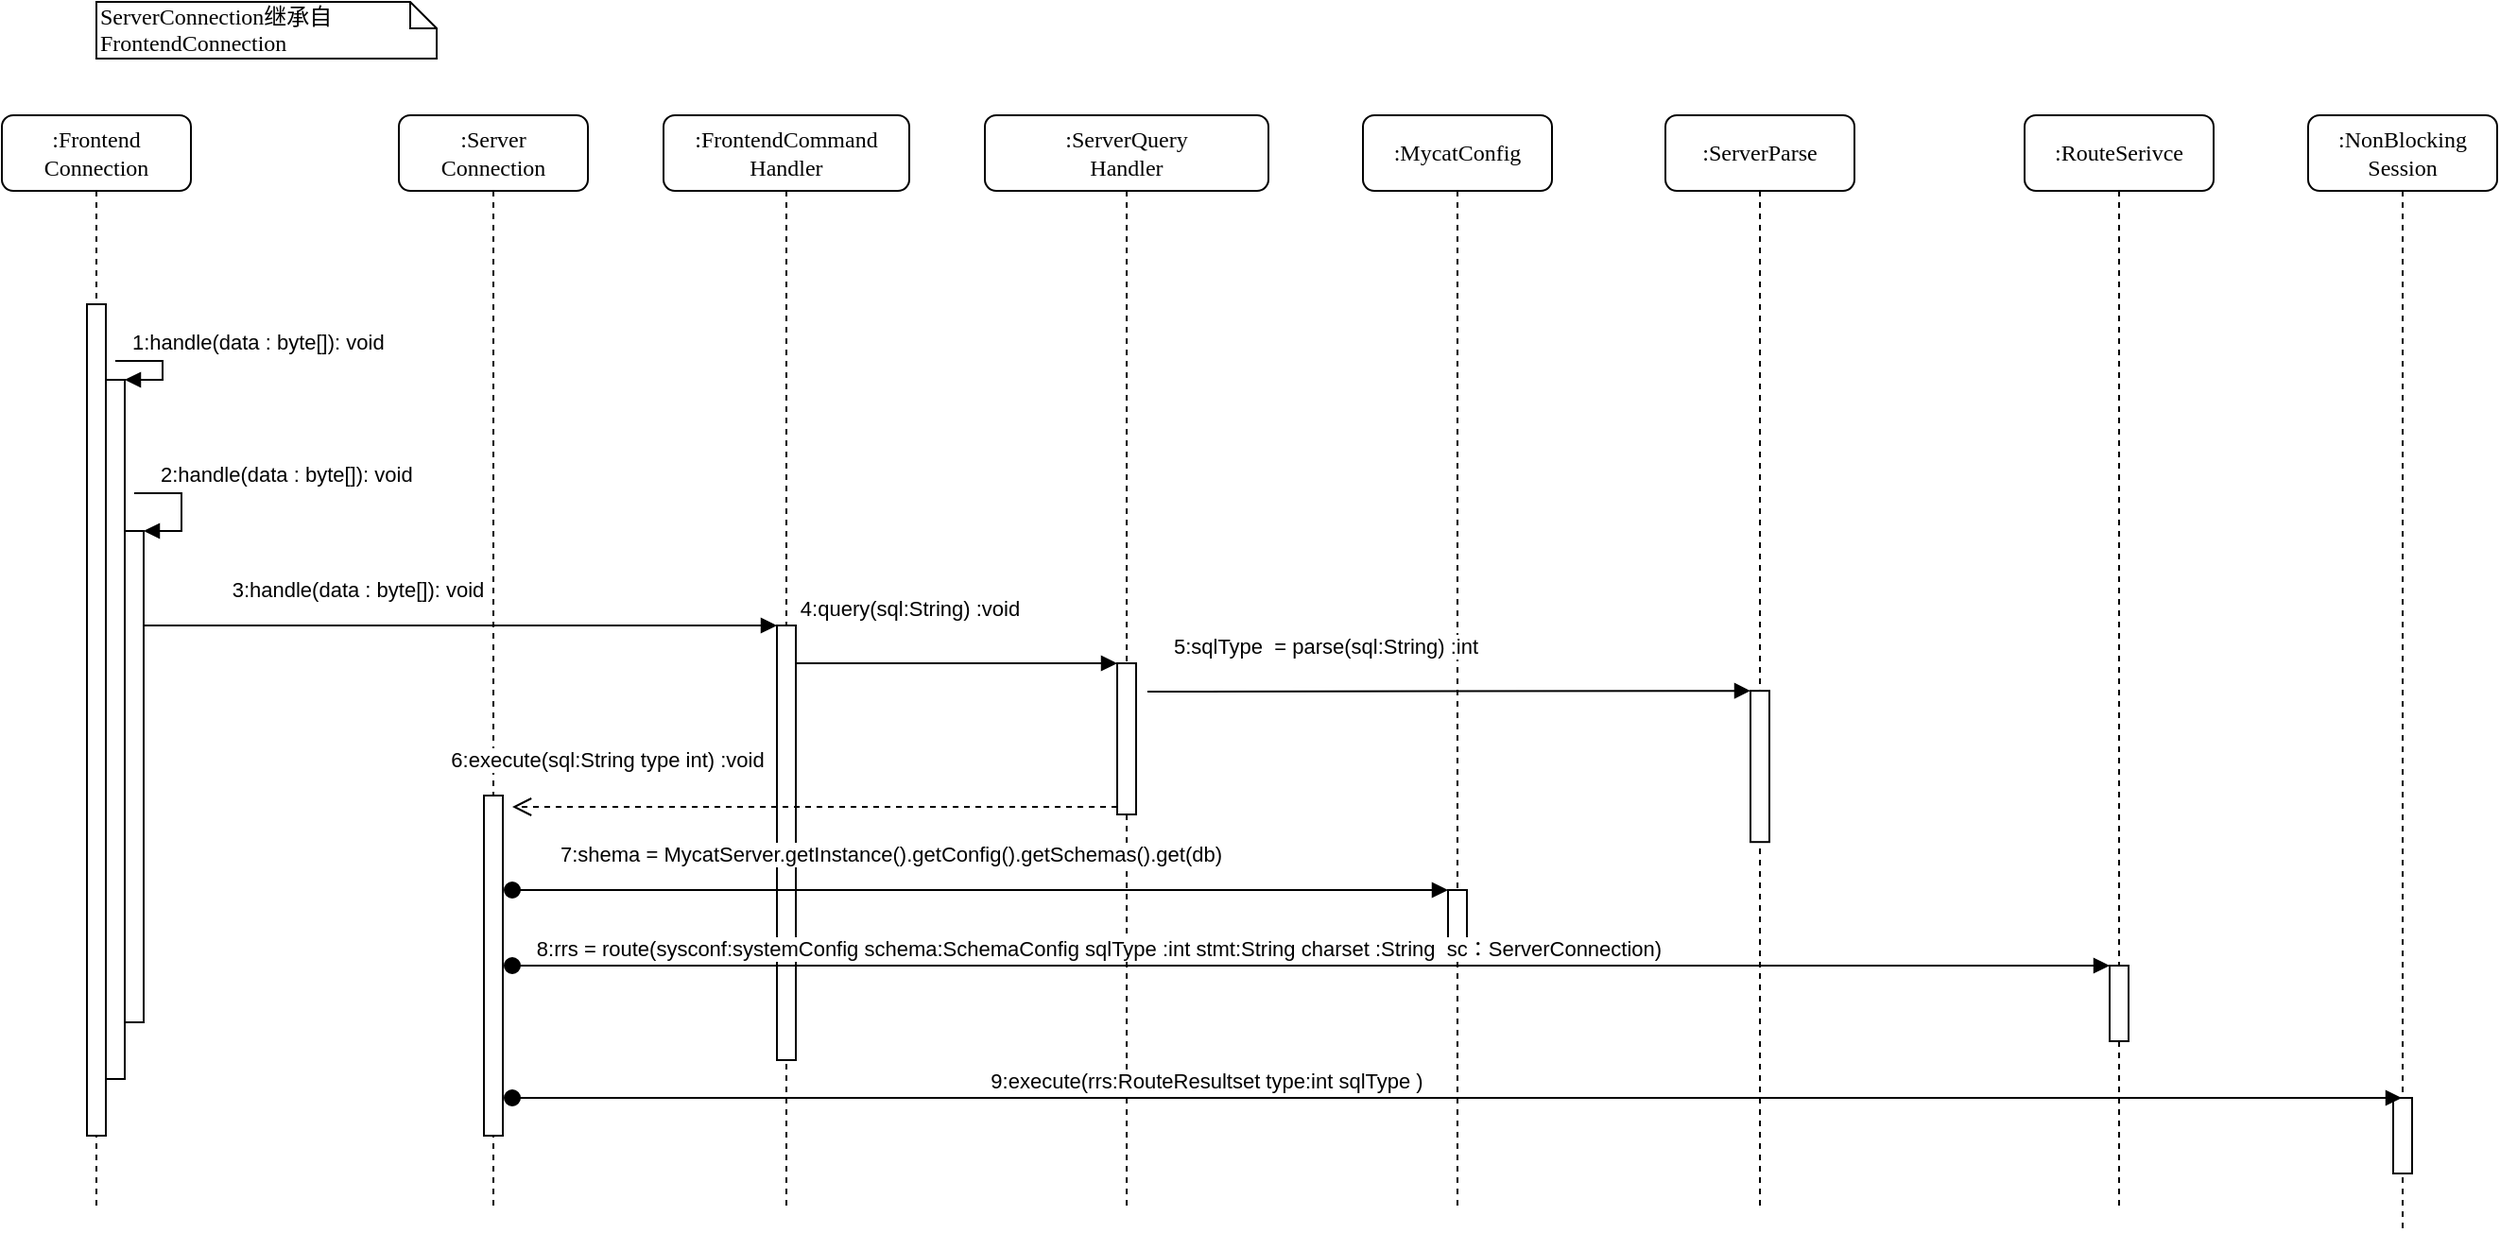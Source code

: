 <mxfile version="12.6.5" type="device" pages="2"><diagram name="Page-1" id="13e1069c-82ec-6db2-03f1-153e76fe0fe0"><mxGraphModel dx="1133" dy="543" grid="1" gridSize="10" guides="1" tooltips="1" connect="1" arrows="1" fold="1" page="1" pageScale="1" pageWidth="1100" pageHeight="850" background="#ffffff" math="0" shadow="0"><root><mxCell id="0"/><mxCell id="1" parent="0"/><mxCell id="7baba1c4bc27f4b0-2" value=":Server&lt;br&gt;Connection" style="shape=umlLifeline;perimeter=lifelinePerimeter;whiteSpace=wrap;html=1;container=1;collapsible=0;recursiveResize=0;outlineConnect=0;rounded=1;shadow=0;comic=0;labelBackgroundColor=none;strokeWidth=1;fontFamily=Verdana;fontSize=12;align=center;" parent="1" vertex="1"><mxGeometry x="240" y="80" width="100" height="580" as="geometry"/></mxCell><mxCell id="tRVdl9XMzRGAUUUFxMyF-23" value="" style="html=1;points=[];perimeter=orthogonalPerimeter;" vertex="1" parent="7baba1c4bc27f4b0-2"><mxGeometry x="45" y="360" width="10" height="180" as="geometry"/></mxCell><mxCell id="7baba1c4bc27f4b0-3" value=":FrontendCommand&lt;br&gt;Handler" style="shape=umlLifeline;perimeter=lifelinePerimeter;whiteSpace=wrap;html=1;container=1;collapsible=0;recursiveResize=0;outlineConnect=0;rounded=1;shadow=0;comic=0;labelBackgroundColor=none;strokeWidth=1;fontFamily=Verdana;fontSize=12;align=center;" parent="1" vertex="1"><mxGeometry x="380" y="80" width="130" height="580" as="geometry"/></mxCell><mxCell id="tRVdl9XMzRGAUUUFxMyF-12" value="" style="html=1;points=[];perimeter=orthogonalPerimeter;" vertex="1" parent="7baba1c4bc27f4b0-3"><mxGeometry x="60" y="270" width="10" height="230" as="geometry"/></mxCell><mxCell id="7baba1c4bc27f4b0-4" value=":ServerQuery&lt;br&gt;Handler" style="shape=umlLifeline;perimeter=lifelinePerimeter;whiteSpace=wrap;html=1;container=1;collapsible=0;recursiveResize=0;outlineConnect=0;rounded=1;shadow=0;comic=0;labelBackgroundColor=none;strokeWidth=1;fontFamily=Verdana;fontSize=12;align=center;" parent="1" vertex="1"><mxGeometry x="550" y="80" width="150" height="580" as="geometry"/></mxCell><mxCell id="tRVdl9XMzRGAUUUFxMyF-20" value="" style="html=1;points=[];perimeter=orthogonalPerimeter;" vertex="1" parent="7baba1c4bc27f4b0-4"><mxGeometry x="70" y="290" width="10" height="80" as="geometry"/></mxCell><mxCell id="7baba1c4bc27f4b0-5" value=":MycatConfig" style="shape=umlLifeline;perimeter=lifelinePerimeter;whiteSpace=wrap;html=1;container=1;collapsible=0;recursiveResize=0;outlineConnect=0;rounded=1;shadow=0;comic=0;labelBackgroundColor=none;strokeWidth=1;fontFamily=Verdana;fontSize=12;align=center;" parent="1" vertex="1"><mxGeometry x="750" y="80" width="100" height="580" as="geometry"/></mxCell><mxCell id="tRVdl9XMzRGAUUUFxMyF-32" value="" style="html=1;points=[];perimeter=orthogonalPerimeter;" vertex="1" parent="7baba1c4bc27f4b0-5"><mxGeometry x="45" y="410" width="10" height="30" as="geometry"/></mxCell><mxCell id="7baba1c4bc27f4b0-6" value=":ServerParse" style="shape=umlLifeline;perimeter=lifelinePerimeter;whiteSpace=wrap;html=1;container=1;collapsible=0;recursiveResize=0;outlineConnect=0;rounded=1;shadow=0;comic=0;labelBackgroundColor=none;strokeWidth=1;fontFamily=Verdana;fontSize=12;align=center;" parent="1" vertex="1"><mxGeometry x="910" y="80" width="100" height="580" as="geometry"/></mxCell><mxCell id="tRVdl9XMzRGAUUUFxMyF-29" value="" style="html=1;points=[];perimeter=orthogonalPerimeter;" vertex="1" parent="7baba1c4bc27f4b0-6"><mxGeometry x="45" y="304.59" width="10" height="80" as="geometry"/></mxCell><mxCell id="7baba1c4bc27f4b0-7" value=":RouteSerivce" style="shape=umlLifeline;perimeter=lifelinePerimeter;whiteSpace=wrap;html=1;container=1;collapsible=0;recursiveResize=0;outlineConnect=0;rounded=1;shadow=0;comic=0;labelBackgroundColor=none;strokeWidth=1;fontFamily=Verdana;fontSize=12;align=center;" parent="1" vertex="1"><mxGeometry x="1100" y="80" width="100" height="580" as="geometry"/></mxCell><mxCell id="tRVdl9XMzRGAUUUFxMyF-34" value="" style="html=1;points=[];perimeter=orthogonalPerimeter;" vertex="1" parent="7baba1c4bc27f4b0-7"><mxGeometry x="45" y="450" width="10" height="40" as="geometry"/></mxCell><mxCell id="7baba1c4bc27f4b0-8" value=":Frontend&lt;br&gt;Connection" style="shape=umlLifeline;perimeter=lifelinePerimeter;whiteSpace=wrap;html=1;container=1;collapsible=0;recursiveResize=0;outlineConnect=0;rounded=1;shadow=0;comic=0;labelBackgroundColor=none;strokeWidth=1;fontFamily=Verdana;fontSize=12;align=center;" parent="1" vertex="1"><mxGeometry x="30" y="80" width="100" height="580" as="geometry"/></mxCell><mxCell id="7baba1c4bc27f4b0-9" value="" style="html=1;points=[];perimeter=orthogonalPerimeter;rounded=0;shadow=0;comic=0;labelBackgroundColor=none;strokeWidth=1;fontFamily=Verdana;fontSize=12;align=center;" parent="7baba1c4bc27f4b0-8" vertex="1"><mxGeometry x="45" y="100" width="10" height="440" as="geometry"/></mxCell><mxCell id="tRVdl9XMzRGAUUUFxMyF-6" value="" style="html=1;points=[];perimeter=orthogonalPerimeter;" vertex="1" parent="7baba1c4bc27f4b0-8"><mxGeometry x="55" y="140" width="10" height="370" as="geometry"/></mxCell><mxCell id="tRVdl9XMzRGAUUUFxMyF-7" value="1:handle(data : byte[]): void" style="edgeStyle=orthogonalEdgeStyle;html=1;align=left;spacingLeft=2;endArrow=block;rounded=0;entryX=1;entryY=0;" edge="1" target="tRVdl9XMzRGAUUUFxMyF-6" parent="7baba1c4bc27f4b0-8"><mxGeometry x="-0.819" y="10" relative="1" as="geometry"><mxPoint x="60" y="130" as="sourcePoint"/><Array as="points"><mxPoint x="85" y="130"/></Array><mxPoint as="offset"/></mxGeometry></mxCell><mxCell id="tRVdl9XMzRGAUUUFxMyF-8" value="" style="html=1;points=[];perimeter=orthogonalPerimeter;" vertex="1" parent="7baba1c4bc27f4b0-8"><mxGeometry x="65" y="220" width="10" height="260" as="geometry"/></mxCell><mxCell id="tRVdl9XMzRGAUUUFxMyF-9" value="2:handle(data : byte[]): void" style="edgeStyle=orthogonalEdgeStyle;html=1;align=left;spacingLeft=2;endArrow=block;rounded=0;entryX=1;entryY=0;" edge="1" target="tRVdl9XMzRGAUUUFxMyF-8" parent="7baba1c4bc27f4b0-8"><mxGeometry x="-0.692" y="10" relative="1" as="geometry"><mxPoint x="70" y="200" as="sourcePoint"/><Array as="points"><mxPoint x="95" y="200"/></Array><mxPoint as="offset"/></mxGeometry></mxCell><mxCell id="tRVdl9XMzRGAUUUFxMyF-13" value="&lt;span style=&quot;text-align: left&quot;&gt;3:handle(data : byte[]): void&lt;/span&gt;" style="html=1;verticalAlign=bottom;endArrow=block;entryX=0;entryY=0;" edge="1" target="tRVdl9XMzRGAUUUFxMyF-12" parent="1"><mxGeometry x="-0.324" y="10" relative="1" as="geometry"><mxPoint x="105" y="350" as="sourcePoint"/><mxPoint as="offset"/></mxGeometry></mxCell><mxCell id="tRVdl9XMzRGAUUUFxMyF-17" value="&lt;span style=&quot;font-family: &amp;#34;verdana&amp;#34; ; text-align: center&quot;&gt;Server&lt;/span&gt;&lt;span style=&quot;font-family: &amp;#34;verdana&amp;#34; ; text-align: center&quot;&gt;Connection继承自&lt;/span&gt;&lt;span style=&quot;font-family: &amp;#34;verdana&amp;#34; ; text-align: center&quot;&gt;Frontend&lt;/span&gt;&lt;span style=&quot;font-family: &amp;#34;verdana&amp;#34; ; text-align: center&quot;&gt;Connection&lt;/span&gt;" style="shape=note;whiteSpace=wrap;html=1;size=14;verticalAlign=top;align=left;spacingTop=-6;" vertex="1" parent="1"><mxGeometry x="80" y="20" width="180" height="30" as="geometry"/></mxCell><mxCell id="tRVdl9XMzRGAUUUFxMyF-21" value="4:query(sql:String) :void" style="html=1;verticalAlign=bottom;endArrow=block;entryX=0;entryY=0;" edge="1" target="tRVdl9XMzRGAUUUFxMyF-20" parent="1"><mxGeometry x="-0.294" y="20" relative="1" as="geometry"><mxPoint x="450" y="370" as="sourcePoint"/><mxPoint as="offset"/></mxGeometry></mxCell><mxCell id="tRVdl9XMzRGAUUUFxMyF-22" value="6:execute(sql:String type int) :void" style="html=1;verticalAlign=bottom;endArrow=open;dashed=1;endSize=8;exitX=0;exitY=0.95;" edge="1" source="tRVdl9XMzRGAUUUFxMyF-20" parent="1"><mxGeometry x="0.688" y="-16" relative="1" as="geometry"><mxPoint x="300" y="446" as="targetPoint"/><mxPoint as="offset"/></mxGeometry></mxCell><mxCell id="tRVdl9XMzRGAUUUFxMyF-30" value="5:sqlType&amp;nbsp; = parse(sql:String) :int" style="html=1;verticalAlign=bottom;endArrow=block;entryX=0;entryY=0;" edge="1" target="tRVdl9XMzRGAUUUFxMyF-29" parent="1"><mxGeometry x="-0.41" y="15" relative="1" as="geometry"><mxPoint x="636" y="385" as="sourcePoint"/><mxPoint as="offset"/></mxGeometry></mxCell><mxCell id="tRVdl9XMzRGAUUUFxMyF-33" value="7:shema = MycatServer.getInstance().getConfig().getSchemas().get(db)" style="html=1;verticalAlign=bottom;startArrow=oval;endArrow=block;startSize=8;" edge="1" target="tRVdl9XMzRGAUUUFxMyF-32" parent="1"><mxGeometry x="-0.192" y="10" relative="1" as="geometry"><mxPoint x="300" y="490" as="sourcePoint"/><mxPoint as="offset"/></mxGeometry></mxCell><mxCell id="tRVdl9XMzRGAUUUFxMyF-35" value="8:rrs = route(sysconf:systemConfig schema:SchemaConfig sqlType :int stmt:String charset :String&amp;nbsp; sc：ServerConnection)" style="html=1;verticalAlign=bottom;startArrow=oval;endArrow=block;startSize=8;" edge="1" target="tRVdl9XMzRGAUUUFxMyF-34" parent="1"><mxGeometry x="-0.266" relative="1" as="geometry"><mxPoint x="300" y="530" as="sourcePoint"/><mxPoint as="offset"/></mxGeometry></mxCell><mxCell id="tRVdl9XMzRGAUUUFxMyF-37" value=":NonBlocking&lt;br&gt;Session" style="shape=umlLifeline;perimeter=lifelinePerimeter;whiteSpace=wrap;html=1;container=1;collapsible=0;recursiveResize=0;outlineConnect=0;rounded=1;shadow=0;comic=0;labelBackgroundColor=none;strokeWidth=1;fontFamily=Verdana;fontSize=12;align=center;size=40;" vertex="1" parent="1"><mxGeometry x="1250" y="80" width="100" height="590" as="geometry"/></mxCell><mxCell id="tRVdl9XMzRGAUUUFxMyF-38" value="" style="html=1;points=[];perimeter=orthogonalPerimeter;" vertex="1" parent="tRVdl9XMzRGAUUUFxMyF-37"><mxGeometry x="45" y="520" width="10" height="40" as="geometry"/></mxCell><mxCell id="tRVdl9XMzRGAUUUFxMyF-39" value="9:execute(rrs:RouteResultset type:int sqlType )" style="html=1;verticalAlign=bottom;startArrow=oval;endArrow=block;startSize=8;" edge="1" parent="1" target="tRVdl9XMzRGAUUUFxMyF-37"><mxGeometry x="-0.266" relative="1" as="geometry"><mxPoint x="300" y="600" as="sourcePoint"/><mxPoint x="1145" y="600" as="targetPoint"/><mxPoint as="offset"/></mxGeometry></mxCell></root></mxGraphModel></diagram><diagram id="MDL_xRO7PTGxL6-jxCSh" name="Page-2"><mxGraphModel dx="1048" dy="636" grid="1" gridSize="10" guides="1" tooltips="1" connect="1" arrows="1" fold="1" page="1" pageScale="1" pageWidth="3300" pageHeight="4681" math="0" shadow="0"><root><mxCell id="346R6zFK4MEqR2shToNO-0"/><mxCell id="346R6zFK4MEqR2shToNO-1" parent="346R6zFK4MEqR2shToNO-0"/><mxCell id="346R6zFK4MEqR2shToNO-2" value="mysql 客户端&amp;nbsp;" style="rounded=0;whiteSpace=wrap;html=1;" vertex="1" parent="346R6zFK4MEqR2shToNO-1"><mxGeometry x="140" y="300" width="120" height="60" as="geometry"/></mxCell><mxCell id="346R6zFK4MEqR2shToNO-4" value="mycat&lt;br&gt;server" style="shape=dataStorage;whiteSpace=wrap;html=1;" vertex="1" parent="346R6zFK4MEqR2shToNO-1"><mxGeometry x="400" y="290" width="100" height="80" as="geometry"/></mxCell><mxCell id="346R6zFK4MEqR2shToNO-5" value="mysql&lt;br&gt;server" style="shape=dataStorage;whiteSpace=wrap;html=1;" vertex="1" parent="346R6zFK4MEqR2shToNO-1"><mxGeometry x="700" y="290" width="100" height="80" as="geometry"/></mxCell><mxCell id="346R6zFK4MEqR2shToNO-6" value="" style="endArrow=classic;html=1;exitX=0.5;exitY=0;exitDx=0;exitDy=0;entryX=0.5;entryY=0;entryDx=0;entryDy=0;" edge="1" parent="346R6zFK4MEqR2shToNO-1" source="346R6zFK4MEqR2shToNO-2" target="346R6zFK4MEqR2shToNO-4"><mxGeometry width="50" height="50" relative="1" as="geometry"><mxPoint x="180" y="300" as="sourcePoint"/><mxPoint x="440" y="240" as="targetPoint"/><Array as="points"><mxPoint x="200" y="250"/><mxPoint x="450" y="250"/></Array></mxGeometry></mxCell><mxCell id="346R6zFK4MEqR2shToNO-7" value="1.插入数据" style="text;html=1;align=center;verticalAlign=middle;resizable=0;points=[];autosize=1;" vertex="1" parent="346R6zFK4MEqR2shToNO-1"><mxGeometry x="281" y="229" width="70" height="20" as="geometry"/></mxCell><mxCell id="346R6zFK4MEqR2shToNO-8" value="" style="endArrow=classic;html=1;entryX=0.5;entryY=0;entryDx=0;entryDy=0;" edge="1" parent="346R6zFK4MEqR2shToNO-1"><mxGeometry width="50" height="50" relative="1" as="geometry"><mxPoint x="480" y="290" as="sourcePoint"/><mxPoint x="730" y="290" as="targetPoint"/><Array as="points"><mxPoint x="480" y="250"/><mxPoint x="730" y="250"/></Array></mxGeometry></mxCell><mxCell id="346R6zFK4MEqR2shToNO-9" value="2.插入数据" style="text;html=1;align=center;verticalAlign=middle;resizable=0;points=[];autosize=1;" vertex="1" parent="346R6zFK4MEqR2shToNO-1"><mxGeometry x="561" y="219" width="70" height="20" as="geometry"/></mxCell><mxCell id="346R6zFK4MEqR2shToNO-10" value="" style="endArrow=classic;html=1;exitX=0.6;exitY=1;exitDx=0;exitDy=0;exitPerimeter=0;entryX=0.75;entryY=1;entryDx=0;entryDy=0;" edge="1" parent="346R6zFK4MEqR2shToNO-1" source="346R6zFK4MEqR2shToNO-5" target="346R6zFK4MEqR2shToNO-4"><mxGeometry width="50" height="50" relative="1" as="geometry"><mxPoint x="760" y="450" as="sourcePoint"/><mxPoint x="470" y="440" as="targetPoint"/><Array as="points"><mxPoint x="760" y="430"/><mxPoint x="475" y="430"/></Array></mxGeometry></mxCell><mxCell id="346R6zFK4MEqR2shToNO-13" value="3.响应" style="text;html=1;align=center;verticalAlign=middle;resizable=0;points=[];autosize=1;" vertex="1" parent="346R6zFK4MEqR2shToNO-1"><mxGeometry x="587" y="449" width="50" height="20" as="geometry"/></mxCell><mxCell id="346R6zFK4MEqR2shToNO-14" value="" style="endArrow=classic;html=1;exitX=0.6;exitY=1;exitDx=0;exitDy=0;exitPerimeter=0;entryX=0.43;entryY=1.023;entryDx=0;entryDy=0;entryPerimeter=0;" edge="1" parent="346R6zFK4MEqR2shToNO-1" target="346R6zFK4MEqR2shToNO-2"><mxGeometry width="50" height="50" relative="1" as="geometry"><mxPoint x="458.5" y="370" as="sourcePoint"/><mxPoint x="173.5" y="370" as="targetPoint"/><Array as="points"><mxPoint x="458.5" y="430"/><mxPoint x="192" y="430"/></Array></mxGeometry></mxCell><mxCell id="346R6zFK4MEqR2shToNO-15" value="4.响应" style="text;html=1;align=center;verticalAlign=middle;resizable=0;points=[];autosize=1;" vertex="1" parent="346R6zFK4MEqR2shToNO-1"><mxGeometry x="291" y="449" width="50" height="20" as="geometry"/></mxCell></root></mxGraphModel></diagram></mxfile>